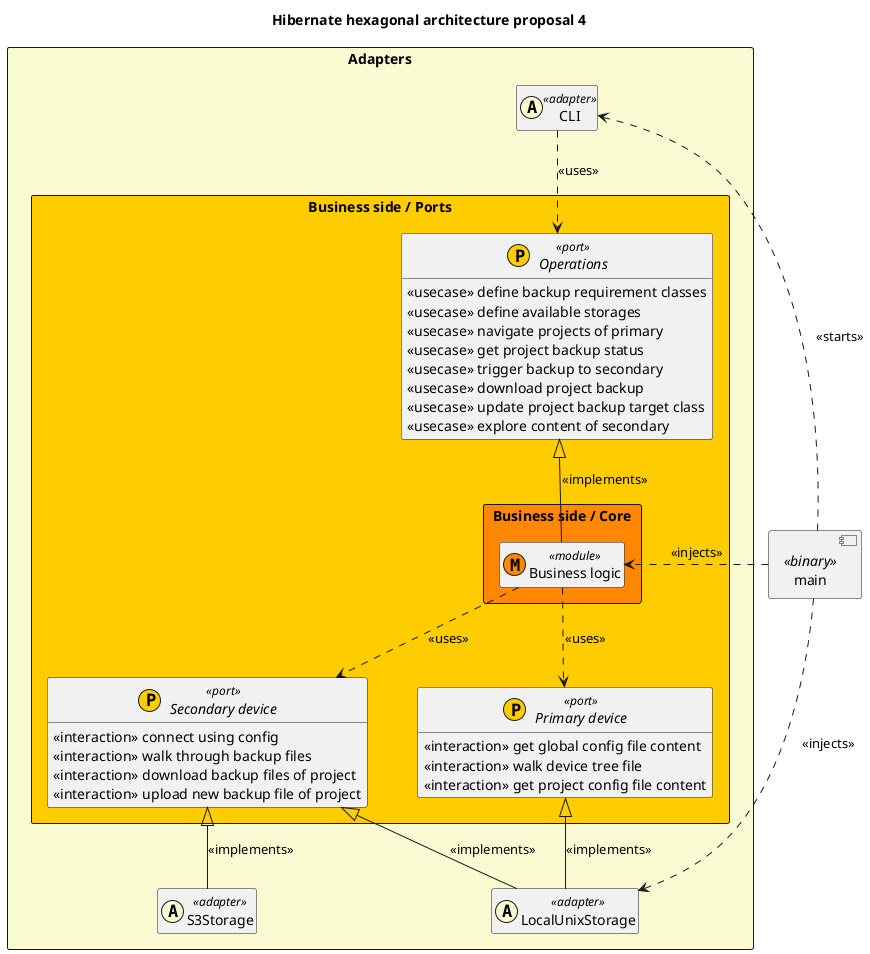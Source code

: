 @startuml architecture_proposal_4

title "Hibernate hexagonal architecture proposal 4"

skinparam nodesep 50
hide empty members
allow_mixing

component main <<binary>> 

rectangle "Adapters" #FAFAD2 {
    class CLI <<A, #FAFAD2, adapter>>

    rectangle "Business side / Ports" #FFCC00 {
        interface "Operations" as IOperations  <<P, #FFCC00, port>> {
            <<usecase>> define backup requirement classes
            <<usecase>> define available storages
            <<usecase>> navigate projects of primary
            <<usecase>> get project backup status
            <<usecase>> trigger backup to secondary
            <<usecase>> download project backup
            <<usecase>> update project backup target class
            <<usecase>> explore content of secondary
        }

        rectangle "Business side / Core" #FF8800 {
            class "Business logic" as BusinessLogic <<M, #FF8800, module>> {

            }
        }

        interface "Primary device" as PrimaryDevicePorts <<P, #FFCC00, port>>  {
            <<interaction>> get global config file content
            <<interaction>> walk device tree file
            <<interaction>> get project config file content
        }

        interface "Secondary device" as SecondaryDevicePorts <<P, #FFCC00, port>> {
            <<interaction>> connect using config
            <<interaction>> walk through backup files
            <<interaction>> download backup files of project
            <<interaction>> upload new backup file of project
        }
    }

    class LocalUnixStorage <<A, #FAFAD2, adapter>>
    class S3Storage <<A, #FAFAD2, adapter>>
}

CLI ..> IOperations: <<uses>>

IOperations <|-- BusinessLogic: <<implements>>

BusinessLogic ..> PrimaryDevicePorts: <<uses>>
BusinessLogic ..> SecondaryDevicePorts: <<uses>>

PrimaryDevicePorts <|-- LocalUnixStorage: <<implements>>

SecondaryDevicePorts <|-- S3Storage: <<implements>>
SecondaryDevicePorts <|-- LocalUnixStorage: <<implements>>


main .[norank]> CLI: <<starts>>
main .> BusinessLogic: <<injects>>
main .> LocalUnixStorage: <<injects>>

@enduml
